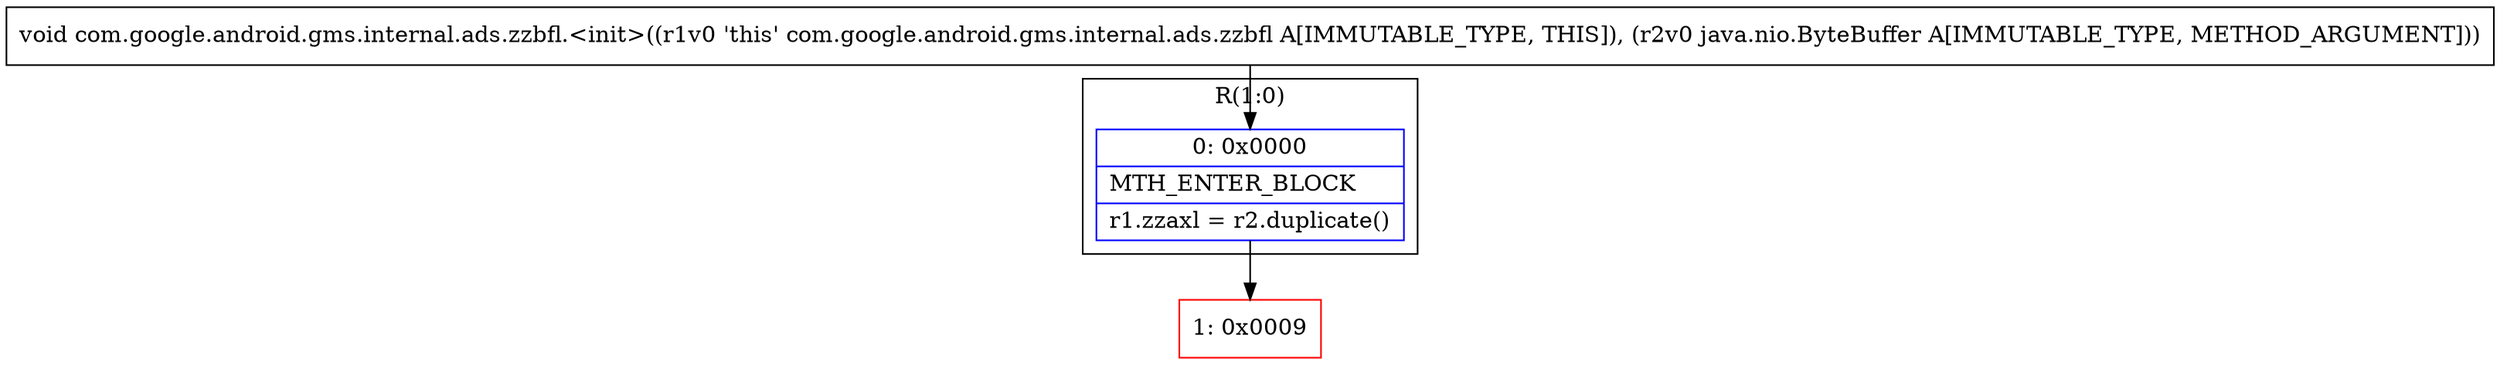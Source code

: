 digraph "CFG forcom.google.android.gms.internal.ads.zzbfl.\<init\>(Ljava\/nio\/ByteBuffer;)V" {
subgraph cluster_Region_1167001729 {
label = "R(1:0)";
node [shape=record,color=blue];
Node_0 [shape=record,label="{0\:\ 0x0000|MTH_ENTER_BLOCK\l|r1.zzaxl = r2.duplicate()\l}"];
}
Node_1 [shape=record,color=red,label="{1\:\ 0x0009}"];
MethodNode[shape=record,label="{void com.google.android.gms.internal.ads.zzbfl.\<init\>((r1v0 'this' com.google.android.gms.internal.ads.zzbfl A[IMMUTABLE_TYPE, THIS]), (r2v0 java.nio.ByteBuffer A[IMMUTABLE_TYPE, METHOD_ARGUMENT])) }"];
MethodNode -> Node_0;
Node_0 -> Node_1;
}

